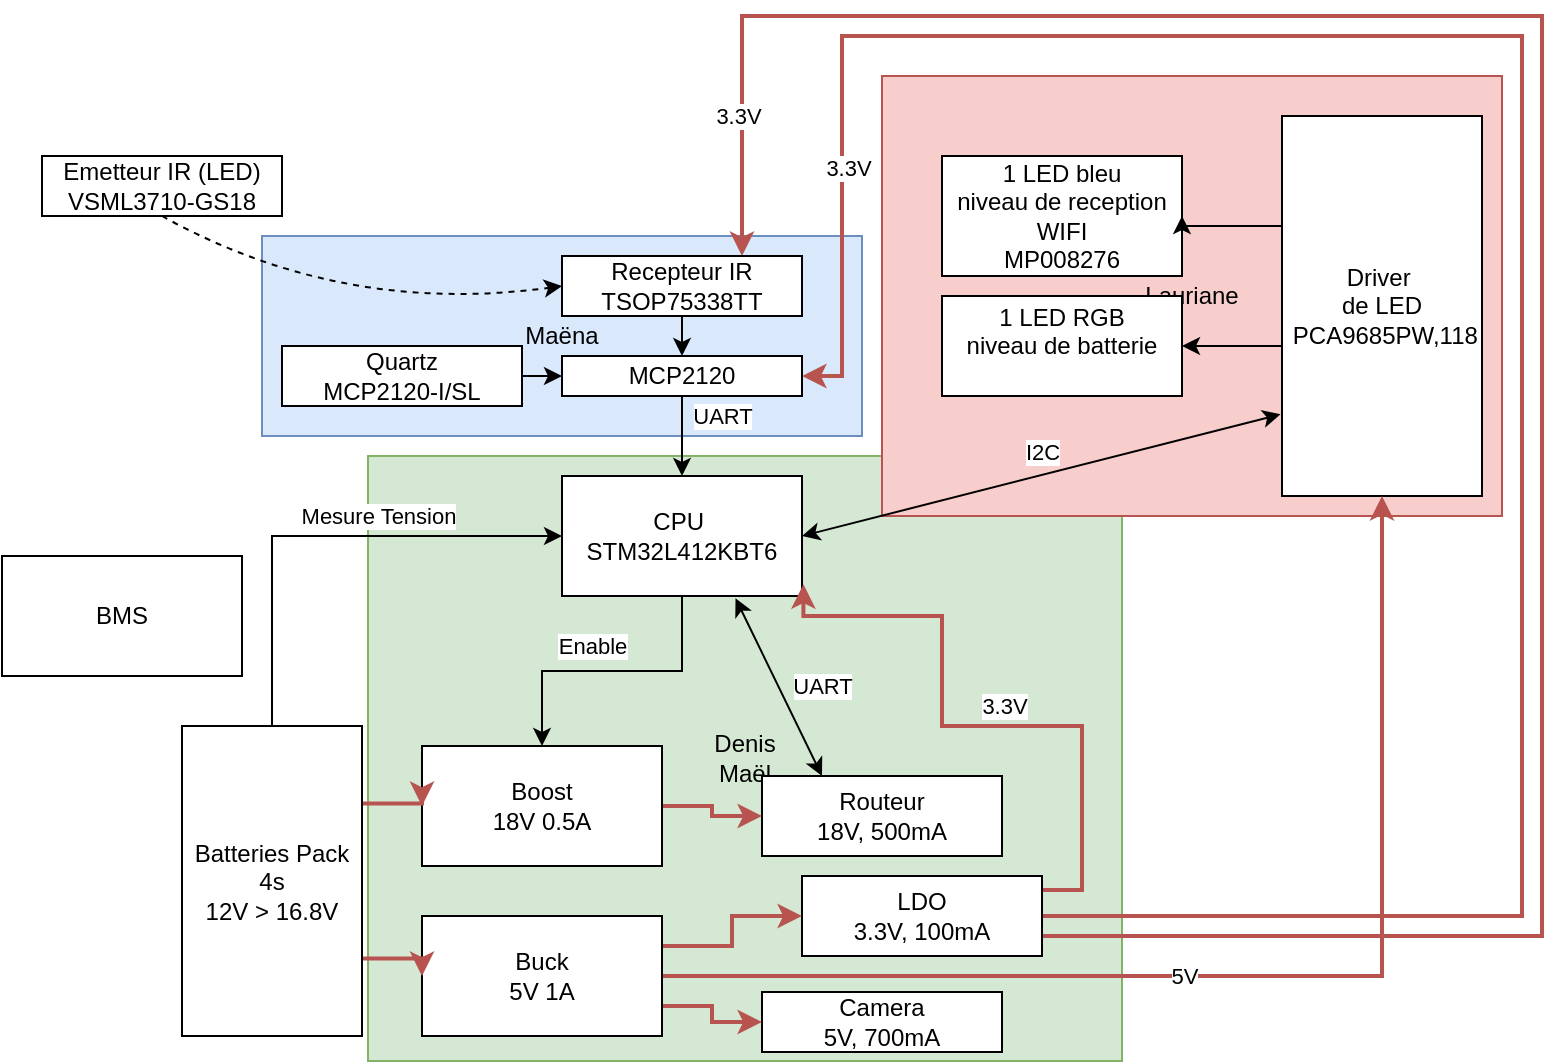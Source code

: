 <mxfile version="21.1.5" type="github">
  <diagram name="Page-1" id="BjND0kLyUrbpowMm9T35">
    <mxGraphModel dx="1500" dy="690" grid="1" gridSize="10" guides="1" tooltips="1" connect="1" arrows="1" fold="1" page="1" pageScale="1" pageWidth="827" pageHeight="1169" math="0" shadow="0">
      <root>
        <mxCell id="0" />
        <mxCell id="1" parent="0" />
        <mxCell id="SSvZ8DwDBWRTQwMd8riv-19" value="&lt;div&gt;Denis&lt;/div&gt;&lt;div&gt;Maël&lt;br&gt;&lt;/div&gt;" style="rounded=0;whiteSpace=wrap;html=1;fillColor=#d5e8d4;strokeColor=#82b366;" parent="1" vertex="1">
          <mxGeometry x="253" y="230" width="377" height="302.5" as="geometry" />
        </mxCell>
        <mxCell id="SSvZ8DwDBWRTQwMd8riv-18" value="Maëna" style="rounded=0;whiteSpace=wrap;html=1;fillColor=#dae8fc;strokeColor=#6c8ebf;" parent="1" vertex="1">
          <mxGeometry x="200" y="120" width="300" height="100" as="geometry" />
        </mxCell>
        <mxCell id="SSvZ8DwDBWRTQwMd8riv-17" value="&lt;div&gt;Lauriane&lt;/div&gt;" style="rounded=0;whiteSpace=wrap;html=1;fillColor=#f8cecc;strokeColor=#b85450;" parent="1" vertex="1">
          <mxGeometry x="510" y="40" width="310" height="220" as="geometry" />
        </mxCell>
        <mxCell id="CxMNJtJIsDb7R96RyFWQ-40" style="edgeStyle=orthogonalEdgeStyle;rounded=0;orthogonalLoop=1;jettySize=auto;html=1;" parent="1" source="CxMNJtJIsDb7R96RyFWQ-3" target="CxMNJtJIsDb7R96RyFWQ-16" edge="1">
          <mxGeometry relative="1" as="geometry" />
        </mxCell>
        <mxCell id="CxMNJtJIsDb7R96RyFWQ-52" value="Enable" style="edgeLabel;html=1;align=center;verticalAlign=middle;resizable=0;points=[];" parent="CxMNJtJIsDb7R96RyFWQ-40" connectable="0" vertex="1">
          <mxGeometry x="0.148" y="1" relative="1" as="geometry">
            <mxPoint y="-14" as="offset" />
          </mxGeometry>
        </mxCell>
        <mxCell id="CxMNJtJIsDb7R96RyFWQ-3" value="CPU&amp;nbsp;&lt;br&gt;STM32L412KBT6" style="rounded=0;whiteSpace=wrap;html=1;" parent="1" vertex="1">
          <mxGeometry x="350" y="240" width="120" height="60" as="geometry" />
        </mxCell>
        <mxCell id="SSvZ8DwDBWRTQwMd8riv-12" style="edgeStyle=orthogonalEdgeStyle;rounded=0;orthogonalLoop=1;jettySize=auto;html=1;exitX=1;exitY=0.5;exitDx=0;exitDy=0;entryX=0;entryY=0.5;entryDx=0;entryDy=0;" parent="1" source="CxMNJtJIsDb7R96RyFWQ-7" target="SSvZ8DwDBWRTQwMd8riv-10" edge="1">
          <mxGeometry relative="1" as="geometry" />
        </mxCell>
        <mxCell id="CxMNJtJIsDb7R96RyFWQ-7" value="Quartz&lt;br&gt;MCP2120-I/SL" style="rounded=0;whiteSpace=wrap;html=1;" parent="1" vertex="1">
          <mxGeometry x="210" y="175" width="120" height="30" as="geometry" />
        </mxCell>
        <mxCell id="CxMNJtJIsDb7R96RyFWQ-8" value="1 LED bleu&lt;br&gt;niveau de reception WIFI&lt;br&gt;MP008276" style="rounded=0;whiteSpace=wrap;html=1;" parent="1" vertex="1">
          <mxGeometry x="540" y="80" width="120" height="60" as="geometry" />
        </mxCell>
        <mxCell id="CxMNJtJIsDb7R96RyFWQ-10" value="1 LED RGB&lt;br&gt;niveau de batterie&lt;br&gt;&amp;nbsp;" style="rounded=0;whiteSpace=wrap;html=1;" parent="1" vertex="1">
          <mxGeometry x="540" y="150" width="120" height="50" as="geometry" />
        </mxCell>
        <mxCell id="CxMNJtJIsDb7R96RyFWQ-35" style="edgeStyle=orthogonalEdgeStyle;rounded=0;orthogonalLoop=1;jettySize=auto;html=1;entryX=1;entryY=0.5;entryDx=0;entryDy=0;" parent="1" source="CxMNJtJIsDb7R96RyFWQ-11" target="CxMNJtJIsDb7R96RyFWQ-8" edge="1">
          <mxGeometry relative="1" as="geometry">
            <Array as="points">
              <mxPoint x="660" y="115" />
            </Array>
          </mxGeometry>
        </mxCell>
        <mxCell id="CxMNJtJIsDb7R96RyFWQ-37" style="edgeStyle=orthogonalEdgeStyle;rounded=0;orthogonalLoop=1;jettySize=auto;html=1;entryX=1;entryY=0.5;entryDx=0;entryDy=0;" parent="1" source="CxMNJtJIsDb7R96RyFWQ-11" target="CxMNJtJIsDb7R96RyFWQ-10" edge="1">
          <mxGeometry relative="1" as="geometry">
            <Array as="points">
              <mxPoint x="690" y="175" />
              <mxPoint x="690" y="175" />
            </Array>
          </mxGeometry>
        </mxCell>
        <mxCell id="CxMNJtJIsDb7R96RyFWQ-11" value="Driver&amp;nbsp;&lt;br&gt;de LED&lt;br&gt;&amp;nbsp;PCA9685PW,118" style="rounded=0;whiteSpace=wrap;html=1;rotation=0;" parent="1" vertex="1">
          <mxGeometry x="710" y="60" width="100" height="190" as="geometry" />
        </mxCell>
        <mxCell id="CxMNJtJIsDb7R96RyFWQ-13" value="Routeur&lt;br&gt;18V, 500mA" style="rounded=0;whiteSpace=wrap;html=1;" parent="1" vertex="1">
          <mxGeometry x="450" y="390" width="120" height="40" as="geometry" />
        </mxCell>
        <mxCell id="CxMNJtJIsDb7R96RyFWQ-49" style="edgeStyle=orthogonalEdgeStyle;rounded=0;orthogonalLoop=1;jettySize=auto;html=1;exitX=1;exitY=0.5;exitDx=0;exitDy=0;entryX=1.006;entryY=0.902;entryDx=0;entryDy=0;entryPerimeter=0;fillColor=#f8cecc;strokeColor=#b85450;strokeWidth=2;" parent="1" source="CxMNJtJIsDb7R96RyFWQ-14" target="CxMNJtJIsDb7R96RyFWQ-3" edge="1">
          <mxGeometry relative="1" as="geometry">
            <Array as="points">
              <mxPoint x="570" y="460" />
              <mxPoint x="570" y="447" />
              <mxPoint x="610" y="447" />
              <mxPoint x="610" y="365" />
              <mxPoint x="540" y="365" />
              <mxPoint x="540" y="310" />
              <mxPoint x="471" y="310" />
            </Array>
          </mxGeometry>
        </mxCell>
        <mxCell id="eLEnqm1xd-7AIz0R51Fl-4" style="edgeStyle=orthogonalEdgeStyle;rounded=0;orthogonalLoop=1;jettySize=auto;html=1;entryX=1;entryY=0.5;entryDx=0;entryDy=0;fillColor=#f8cecc;strokeColor=#b85450;strokeWidth=2;" edge="1" parent="1" source="CxMNJtJIsDb7R96RyFWQ-14" target="SSvZ8DwDBWRTQwMd8riv-10">
          <mxGeometry relative="1" as="geometry">
            <Array as="points">
              <mxPoint x="830" y="460" />
              <mxPoint x="830" y="20" />
              <mxPoint x="490" y="20" />
              <mxPoint x="490" y="190" />
            </Array>
          </mxGeometry>
        </mxCell>
        <mxCell id="eLEnqm1xd-7AIz0R51Fl-8" value="3.3V" style="edgeLabel;html=1;align=center;verticalAlign=middle;resizable=0;points=[];" vertex="1" connectable="0" parent="eLEnqm1xd-7AIz0R51Fl-4">
          <mxGeometry x="0.794" y="3" relative="1" as="geometry">
            <mxPoint as="offset" />
          </mxGeometry>
        </mxCell>
        <mxCell id="eLEnqm1xd-7AIz0R51Fl-5" style="edgeStyle=orthogonalEdgeStyle;rounded=0;orthogonalLoop=1;jettySize=auto;html=1;entryX=0.75;entryY=0;entryDx=0;entryDy=0;fillColor=#f8cecc;strokeColor=#b85450;strokeWidth=2;" edge="1" parent="1" source="CxMNJtJIsDb7R96RyFWQ-14" target="CxMNJtJIsDb7R96RyFWQ-23">
          <mxGeometry relative="1" as="geometry">
            <Array as="points">
              <mxPoint x="840" y="470" />
              <mxPoint x="840" y="10" />
              <mxPoint x="440" y="10" />
            </Array>
          </mxGeometry>
        </mxCell>
        <mxCell id="eLEnqm1xd-7AIz0R51Fl-7" value="3.3V" style="edgeLabel;html=1;align=center;verticalAlign=middle;resizable=0;points=[];" vertex="1" connectable="0" parent="eLEnqm1xd-7AIz0R51Fl-5">
          <mxGeometry x="0.885" y="-2" relative="1" as="geometry">
            <mxPoint as="offset" />
          </mxGeometry>
        </mxCell>
        <mxCell id="CxMNJtJIsDb7R96RyFWQ-14" value="LDO&lt;br&gt;3.3V, 100mA" style="rounded=0;whiteSpace=wrap;html=1;" parent="1" vertex="1">
          <mxGeometry x="470" y="440" width="120" height="40" as="geometry" />
        </mxCell>
        <mxCell id="CxMNJtJIsDb7R96RyFWQ-15" value="Camera&lt;br&gt;5V, 700mA" style="rounded=0;whiteSpace=wrap;html=1;" parent="1" vertex="1">
          <mxGeometry x="450" y="498" width="120" height="30" as="geometry" />
        </mxCell>
        <mxCell id="CxMNJtJIsDb7R96RyFWQ-45" style="edgeStyle=orthogonalEdgeStyle;rounded=0;orthogonalLoop=1;jettySize=auto;html=1;exitX=1;exitY=0.5;exitDx=0;exitDy=0;entryX=0;entryY=0.5;entryDx=0;entryDy=0;fillColor=#f8cecc;strokeColor=#b85450;strokeWidth=2;" parent="1" source="CxMNJtJIsDb7R96RyFWQ-16" target="CxMNJtJIsDb7R96RyFWQ-13" edge="1">
          <mxGeometry relative="1" as="geometry" />
        </mxCell>
        <mxCell id="CxMNJtJIsDb7R96RyFWQ-16" value="Boost&lt;br&gt;18V 0.5A" style="rounded=0;whiteSpace=wrap;html=1;" parent="1" vertex="1">
          <mxGeometry x="280" y="375" width="120" height="60" as="geometry" />
        </mxCell>
        <mxCell id="CxMNJtJIsDb7R96RyFWQ-46" style="edgeStyle=orthogonalEdgeStyle;rounded=0;orthogonalLoop=1;jettySize=auto;html=1;exitX=1;exitY=0.25;exitDx=0;exitDy=0;entryX=0;entryY=0.5;entryDx=0;entryDy=0;fillColor=#f8cecc;strokeColor=#b85450;strokeWidth=2;" parent="1" source="CxMNJtJIsDb7R96RyFWQ-17" target="CxMNJtJIsDb7R96RyFWQ-14" edge="1">
          <mxGeometry relative="1" as="geometry" />
        </mxCell>
        <mxCell id="CxMNJtJIsDb7R96RyFWQ-47" style="edgeStyle=orthogonalEdgeStyle;rounded=0;orthogonalLoop=1;jettySize=auto;html=1;exitX=1;exitY=0.75;exitDx=0;exitDy=0;entryX=0;entryY=0.5;entryDx=0;entryDy=0;fillColor=#f8cecc;strokeColor=#b85450;strokeWidth=2;" parent="1" source="CxMNJtJIsDb7R96RyFWQ-17" target="CxMNJtJIsDb7R96RyFWQ-15" edge="1">
          <mxGeometry relative="1" as="geometry" />
        </mxCell>
        <mxCell id="eLEnqm1xd-7AIz0R51Fl-1" style="edgeStyle=orthogonalEdgeStyle;rounded=0;orthogonalLoop=1;jettySize=auto;html=1;entryX=0.5;entryY=1;entryDx=0;entryDy=0;strokeWidth=2;fillColor=#f8cecc;strokeColor=#b85450;" edge="1" parent="1" source="CxMNJtJIsDb7R96RyFWQ-17" target="CxMNJtJIsDb7R96RyFWQ-11">
          <mxGeometry relative="1" as="geometry">
            <Array as="points">
              <mxPoint x="760" y="490" />
            </Array>
          </mxGeometry>
        </mxCell>
        <mxCell id="eLEnqm1xd-7AIz0R51Fl-2" value="5V" style="edgeLabel;html=1;align=center;verticalAlign=middle;resizable=0;points=[];" vertex="1" connectable="0" parent="eLEnqm1xd-7AIz0R51Fl-1">
          <mxGeometry x="-0.131" relative="1" as="geometry">
            <mxPoint as="offset" />
          </mxGeometry>
        </mxCell>
        <mxCell id="CxMNJtJIsDb7R96RyFWQ-17" value="Buck&lt;br&gt;5V 1A" style="rounded=0;whiteSpace=wrap;html=1;" parent="1" vertex="1">
          <mxGeometry x="280" y="460" width="120" height="60" as="geometry" />
        </mxCell>
        <mxCell id="CxMNJtJIsDb7R96RyFWQ-42" style="edgeStyle=orthogonalEdgeStyle;rounded=0;orthogonalLoop=1;jettySize=auto;html=1;exitX=1;exitY=0.25;exitDx=0;exitDy=0;entryX=0;entryY=0.5;entryDx=0;entryDy=0;fillColor=#f8cecc;strokeColor=#b85450;strokeWidth=2;" parent="1" source="CxMNJtJIsDb7R96RyFWQ-18" target="CxMNJtJIsDb7R96RyFWQ-16" edge="1">
          <mxGeometry relative="1" as="geometry" />
        </mxCell>
        <mxCell id="CxMNJtJIsDb7R96RyFWQ-43" style="edgeStyle=orthogonalEdgeStyle;rounded=0;orthogonalLoop=1;jettySize=auto;html=1;exitX=1;exitY=0.75;exitDx=0;exitDy=0;entryX=0;entryY=0.5;entryDx=0;entryDy=0;fillColor=#f8cecc;strokeColor=#b85450;strokeWidth=2;" parent="1" source="CxMNJtJIsDb7R96RyFWQ-18" target="CxMNJtJIsDb7R96RyFWQ-17" edge="1">
          <mxGeometry relative="1" as="geometry" />
        </mxCell>
        <mxCell id="CxMNJtJIsDb7R96RyFWQ-18" value="Batteries Pack&lt;br&gt;4s&lt;br&gt;12V &amp;gt; 16.8V" style="rounded=0;whiteSpace=wrap;html=1;rotation=0;" parent="1" vertex="1">
          <mxGeometry x="160" y="365" width="90" height="155" as="geometry" />
        </mxCell>
        <mxCell id="CxMNJtJIsDb7R96RyFWQ-19" value="BMS" style="rounded=0;whiteSpace=wrap;html=1;" parent="1" vertex="1">
          <mxGeometry x="70" y="280" width="120" height="60" as="geometry" />
        </mxCell>
        <mxCell id="CxMNJtJIsDb7R96RyFWQ-23" value="Recepteur IR&lt;br&gt;TSOP75338TT" style="rounded=0;whiteSpace=wrap;html=1;" parent="1" vertex="1">
          <mxGeometry x="350" y="130" width="120" height="30" as="geometry" />
        </mxCell>
        <mxCell id="CxMNJtJIsDb7R96RyFWQ-24" value="Emetteur IR (LED)&lt;br&gt;VSML3710-GS18" style="rounded=0;whiteSpace=wrap;html=1;" parent="1" vertex="1">
          <mxGeometry x="90" y="80" width="120" height="30" as="geometry" />
        </mxCell>
        <mxCell id="CxMNJtJIsDb7R96RyFWQ-50" value="3.3V" style="edgeLabel;html=1;align=center;verticalAlign=middle;resizable=0;points=[];" parent="1" connectable="0" vertex="1">
          <mxGeometry x="629.997" y="454.997" as="geometry">
            <mxPoint x="-59" y="-100" as="offset" />
          </mxGeometry>
        </mxCell>
        <mxCell id="SSvZ8DwDBWRTQwMd8riv-1" value="" style="endArrow=classic;startArrow=classic;html=1;rounded=0;exitX=0.723;exitY=1.019;exitDx=0;exitDy=0;exitPerimeter=0;entryX=0.25;entryY=0;entryDx=0;entryDy=0;" parent="1" source="CxMNJtJIsDb7R96RyFWQ-3" target="CxMNJtJIsDb7R96RyFWQ-13" edge="1">
          <mxGeometry width="50" height="50" relative="1" as="geometry">
            <mxPoint x="450" y="300" as="sourcePoint" />
            <mxPoint x="500" y="250" as="targetPoint" />
          </mxGeometry>
        </mxCell>
        <mxCell id="SSvZ8DwDBWRTQwMd8riv-2" value="UART" style="edgeLabel;html=1;align=center;verticalAlign=middle;resizable=0;points=[];" parent="SSvZ8DwDBWRTQwMd8riv-1" vertex="1" connectable="0">
          <mxGeometry x="0.193" y="-3" relative="1" as="geometry">
            <mxPoint x="20" y="-11" as="offset" />
          </mxGeometry>
        </mxCell>
        <mxCell id="SSvZ8DwDBWRTQwMd8riv-5" value="" style="endArrow=classic;html=1;rounded=0;exitX=0.5;exitY=0;exitDx=0;exitDy=0;entryX=0;entryY=0.5;entryDx=0;entryDy=0;" parent="1" source="CxMNJtJIsDb7R96RyFWQ-18" target="CxMNJtJIsDb7R96RyFWQ-3" edge="1">
          <mxGeometry width="50" height="50" relative="1" as="geometry">
            <mxPoint x="450" y="300" as="sourcePoint" />
            <mxPoint x="500" y="250" as="targetPoint" />
            <Array as="points">
              <mxPoint x="205" y="270" />
            </Array>
          </mxGeometry>
        </mxCell>
        <mxCell id="SSvZ8DwDBWRTQwMd8riv-6" value="Mesure Tension" style="edgeLabel;html=1;align=center;verticalAlign=middle;resizable=0;points=[];" parent="SSvZ8DwDBWRTQwMd8riv-5" vertex="1" connectable="0">
          <mxGeometry x="0.235" y="1" relative="1" as="geometry">
            <mxPoint y="-9" as="offset" />
          </mxGeometry>
        </mxCell>
        <mxCell id="SSvZ8DwDBWRTQwMd8riv-7" value="" style="endArrow=classic;startArrow=classic;html=1;rounded=0;entryX=-0.007;entryY=0.785;entryDx=0;entryDy=0;entryPerimeter=0;exitX=1;exitY=0.5;exitDx=0;exitDy=0;" parent="1" source="CxMNJtJIsDb7R96RyFWQ-3" target="CxMNJtJIsDb7R96RyFWQ-11" edge="1">
          <mxGeometry width="50" height="50" relative="1" as="geometry">
            <mxPoint x="490" y="330" as="sourcePoint" />
            <mxPoint x="540" y="280" as="targetPoint" />
          </mxGeometry>
        </mxCell>
        <mxCell id="SSvZ8DwDBWRTQwMd8riv-8" value="I2C" style="edgeLabel;html=1;align=center;verticalAlign=middle;resizable=0;points=[];" parent="SSvZ8DwDBWRTQwMd8riv-7" vertex="1" connectable="0">
          <mxGeometry x="0.128" y="2" relative="1" as="geometry">
            <mxPoint x="-15" y="-6" as="offset" />
          </mxGeometry>
        </mxCell>
        <mxCell id="SSvZ8DwDBWRTQwMd8riv-10" value="&lt;span dir=&quot;ltr&quot; role=&quot;presentation&quot; style=&quot;left: 63.66%; top: 9.21%; font-size: calc(var(--scale-factor)*36.00px); font-family: sans-serif; transform: scaleX(0.944);&quot;&gt;MCP2120&lt;/span&gt;" style="rounded=0;whiteSpace=wrap;html=1;" parent="1" vertex="1">
          <mxGeometry x="350" y="180" width="120" height="20" as="geometry" />
        </mxCell>
        <mxCell id="SSvZ8DwDBWRTQwMd8riv-11" value="" style="endArrow=classic;html=1;rounded=0;exitX=0.5;exitY=1;exitDx=0;exitDy=0;entryX=0.5;entryY=0;entryDx=0;entryDy=0;" parent="1" source="CxMNJtJIsDb7R96RyFWQ-23" target="SSvZ8DwDBWRTQwMd8riv-10" edge="1">
          <mxGeometry width="50" height="50" relative="1" as="geometry">
            <mxPoint x="320" y="170" as="sourcePoint" />
            <mxPoint x="370" y="120" as="targetPoint" />
          </mxGeometry>
        </mxCell>
        <mxCell id="SSvZ8DwDBWRTQwMd8riv-13" value="" style="endArrow=classic;html=1;rounded=0;exitX=0.5;exitY=1;exitDx=0;exitDy=0;" parent="1" source="SSvZ8DwDBWRTQwMd8riv-10" target="CxMNJtJIsDb7R96RyFWQ-3" edge="1">
          <mxGeometry width="50" height="50" relative="1" as="geometry">
            <mxPoint x="320" y="170" as="sourcePoint" />
            <mxPoint x="370" y="120" as="targetPoint" />
          </mxGeometry>
        </mxCell>
        <mxCell id="SSvZ8DwDBWRTQwMd8riv-14" value="UART" style="edgeLabel;html=1;align=center;verticalAlign=middle;resizable=0;points=[];" parent="1" vertex="1" connectable="0">
          <mxGeometry x="429.997" y="210.002" as="geometry" />
        </mxCell>
        <mxCell id="SSvZ8DwDBWRTQwMd8riv-16" value="" style="endArrow=classic;html=1;exitX=0.5;exitY=1;exitDx=0;exitDy=0;entryX=0;entryY=0.5;entryDx=0;entryDy=0;dashed=1;curved=1;" parent="1" source="CxMNJtJIsDb7R96RyFWQ-24" target="CxMNJtJIsDb7R96RyFWQ-23" edge="1">
          <mxGeometry width="50" height="50" relative="1" as="geometry">
            <mxPoint x="280" y="190" as="sourcePoint" />
            <mxPoint x="330" y="140" as="targetPoint" />
            <Array as="points">
              <mxPoint x="240" y="160" />
            </Array>
          </mxGeometry>
        </mxCell>
      </root>
    </mxGraphModel>
  </diagram>
</mxfile>

